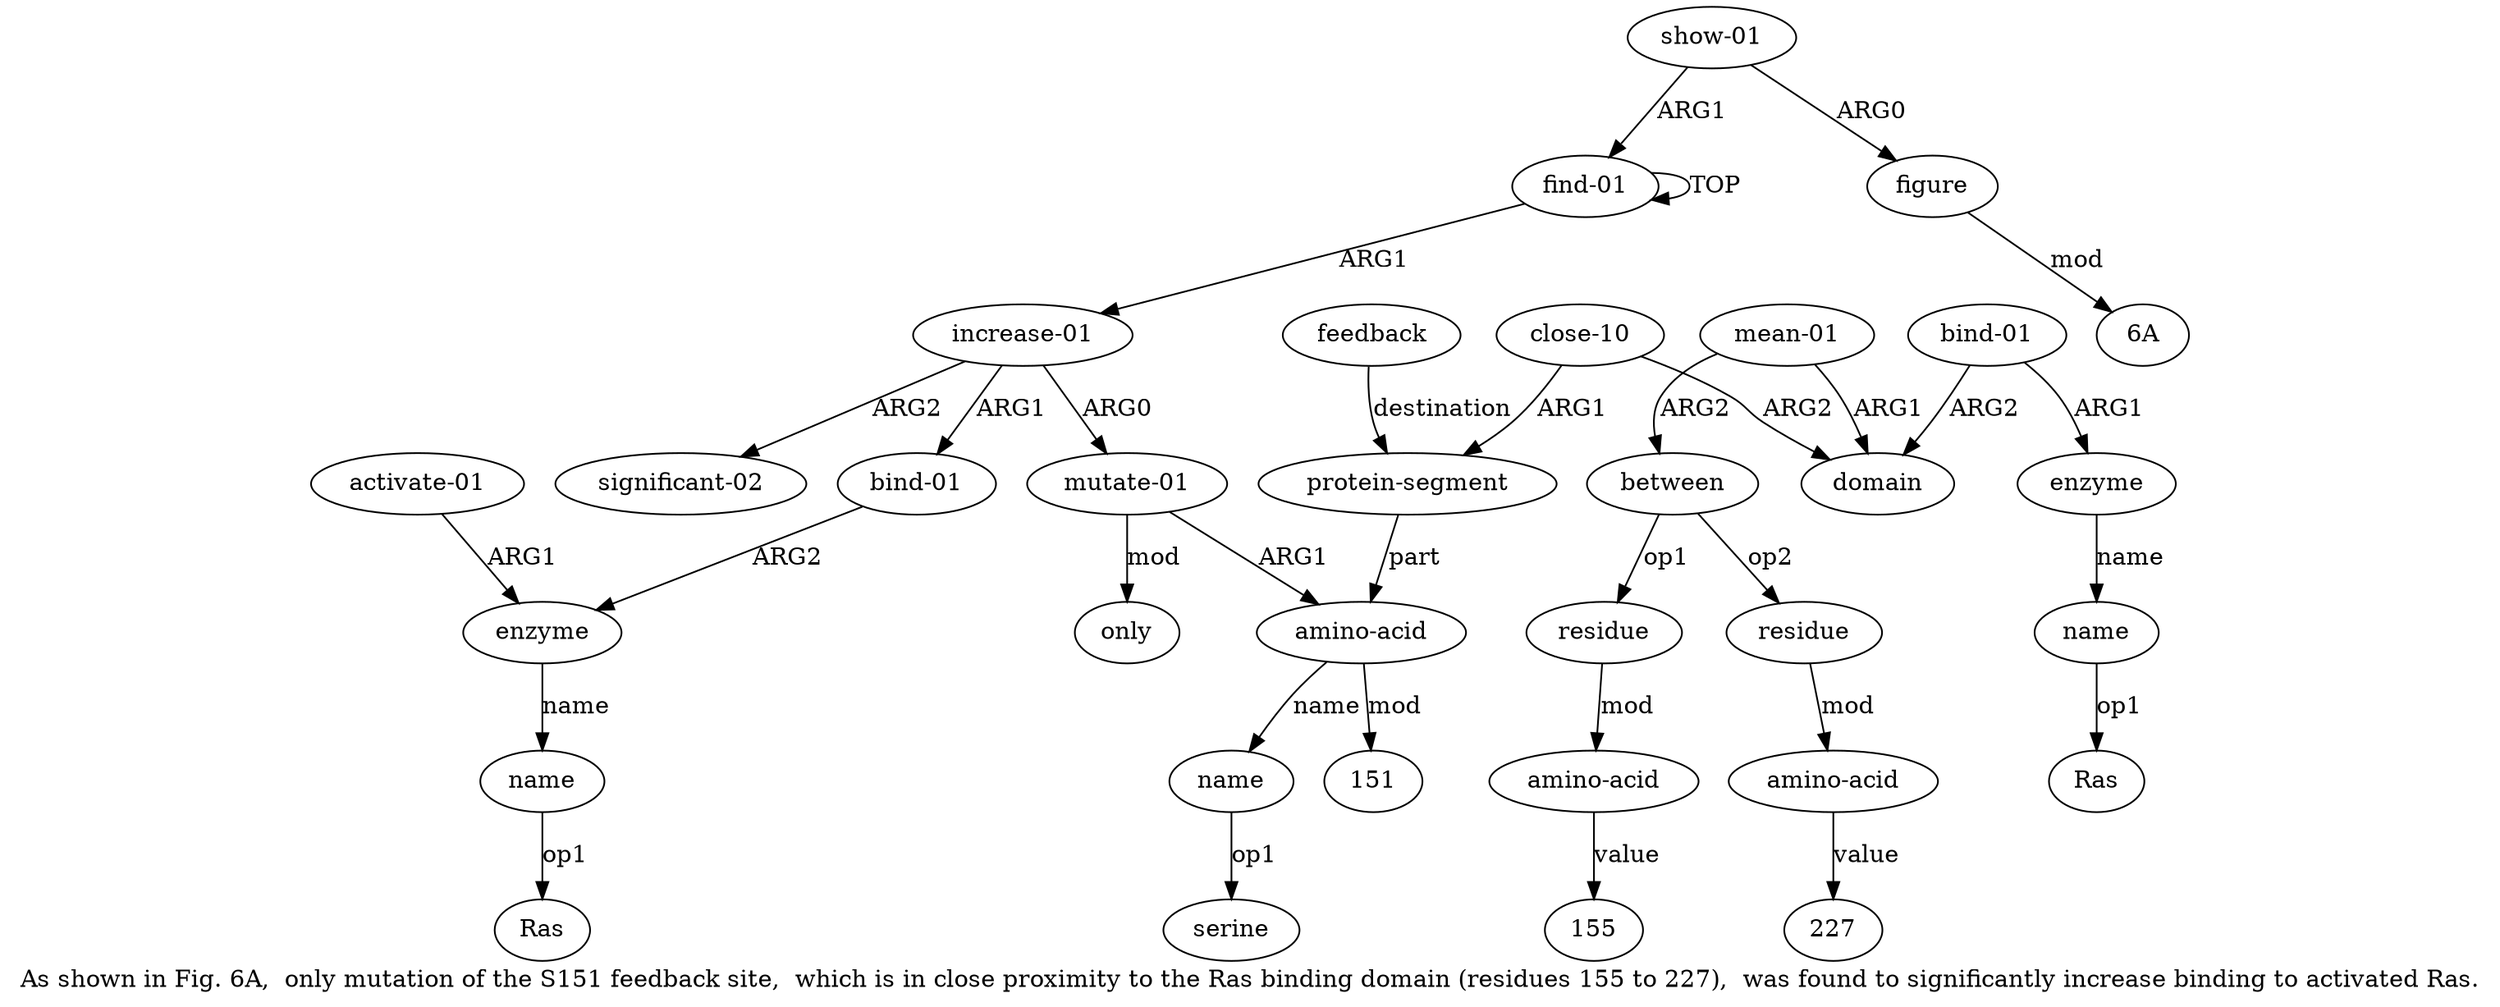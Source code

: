 digraph  {
	graph [label="As shown in Fig. 6A,  only mutation of the S151 feedback site,  which is in close proximity to the Ras binding domain (residues \
155 to 227),  was found to significantly increase binding to activated Ras."];
	node [label="\N"];
	a20	 [color=black,
		gold_ind=20,
		gold_label=enzyme,
		label=enzyme,
		test_ind=20,
		test_label=enzyme];
	a21	 [color=black,
		gold_ind=21,
		gold_label=name,
		label=name,
		test_ind=21,
		test_label=name];
	a20 -> a21 [key=0,
	color=black,
	gold_label=name,
	label=name,
	test_label=name];
"a21 Ras" [color=black,
	gold_ind=-1,
	gold_label=Ras,
	label=Ras,
	test_ind=-1,
	test_label=Ras];
a21 -> "a21 Ras" [key=0,
color=black,
gold_label=op1,
label=op1,
test_label=op1];
a22 [color=black,
gold_ind=22,
gold_label="activate-01",
label="activate-01",
test_ind=22,
test_label="activate-01"];
a22 -> a20 [key=0,
color=black,
gold_label=ARG1,
label=ARG1,
test_label=ARG1];
a23 [color=black,
gold_ind=23,
gold_label="significant-02",
label="significant-02",
test_ind=23,
test_label="significant-02"];
a24 [color=black,
gold_ind=24,
gold_label="show-01",
label="show-01",
test_ind=24,
test_label="show-01"];
a25 [color=black,
gold_ind=25,
gold_label=figure,
label=figure,
test_ind=25,
test_label=figure];
a24 -> a25 [key=0,
color=black,
gold_label=ARG0,
label=ARG0,
test_label=ARG0];
a0 [color=black,
gold_ind=0,
gold_label="find-01",
label="find-01",
test_ind=0,
test_label="find-01"];
a24 -> a0 [key=0,
color=black,
gold_label=ARG1,
label=ARG1,
test_label=ARG1];
"a25 6A" [color=black,
gold_ind=-1,
gold_label="6A",
label="6A",
test_ind=-1,
test_label="6A"];
a25 -> "a25 6A" [key=0,
color=black,
gold_label=mod,
label=mod,
test_label=mod];
"a3 151" [color=black,
gold_ind=-1,
gold_label=151,
label=151,
test_ind=-1,
test_label=151];
"a17 227" [color=black,
gold_ind=-1,
gold_label=227,
label=227,
test_ind=-1,
test_label=227];
a15 [color=black,
gold_ind=15,
gold_label="amino-acid",
label="amino-acid",
test_ind=15,
test_label="amino-acid"];
"a15 155" [color=black,
gold_ind=-1,
gold_label=155,
label=155,
test_ind=-1,
test_label=155];
a15 -> "a15 155" [key=0,
color=black,
gold_label=value,
label=value,
test_label=value];
a14 [color=black,
gold_ind=14,
gold_label=residue,
label=residue,
test_ind=14,
test_label=residue];
a14 -> a15 [key=0,
color=black,
gold_label=mod,
label=mod,
test_label=mod];
a17 [color=black,
gold_ind=17,
gold_label="amino-acid",
label="amino-acid",
test_ind=17,
test_label="amino-acid"];
a17 -> "a17 227" [key=0,
color=black,
gold_label=value,
label=value,
test_label=value];
a16 [color=black,
gold_ind=16,
gold_label=residue,
label=residue,
test_ind=16,
test_label=residue];
a16 -> a17 [key=0,
color=black,
gold_label=mod,
label=mod,
test_label=mod];
a11 [color=black,
gold_ind=11,
gold_label=name,
label=name,
test_ind=11,
test_label=name];
"a11 Ras" [color=black,
gold_ind=-1,
gold_label=Ras,
label=Ras,
test_ind=-1,
test_label=Ras];
a11 -> "a11 Ras" [key=0,
color=black,
gold_label=op1,
label=op1,
test_label=op1];
a10 [color=black,
gold_ind=10,
gold_label=enzyme,
label=enzyme,
test_ind=10,
test_label=enzyme];
a10 -> a11 [key=0,
color=black,
gold_label=name,
label=name,
test_label=name];
a13 [color=black,
gold_ind=13,
gold_label=between,
label=between,
test_ind=13,
test_label=between];
a13 -> a14 [key=0,
color=black,
gold_label=op1,
label=op1,
test_label=op1];
a13 -> a16 [key=0,
color=black,
gold_label=op2,
label=op2,
test_label=op2];
a12 [color=black,
gold_ind=12,
gold_label="mean-01",
label="mean-01",
test_ind=12,
test_label="mean-01"];
a12 -> a13 [key=0,
color=black,
gold_label=ARG2,
label=ARG2,
test_label=ARG2];
a8 [color=black,
gold_ind=8,
gold_label=domain,
label=domain,
test_ind=8,
test_label=domain];
a12 -> a8 [key=0,
color=black,
gold_label=ARG1,
label=ARG1,
test_label=ARG1];
a19 [color=black,
gold_ind=19,
gold_label="bind-01",
label="bind-01",
test_ind=19,
test_label="bind-01"];
a19 -> a20 [key=0,
color=black,
gold_label=ARG2,
label=ARG2,
test_label=ARG2];
a18 [color=black,
gold_ind=18,
gold_label=only,
label=only,
test_ind=18,
test_label=only];
a1 [color=black,
gold_ind=1,
gold_label="increase-01",
label="increase-01",
test_ind=1,
test_label="increase-01"];
a1 -> a23 [key=0,
color=black,
gold_label=ARG2,
label=ARG2,
test_label=ARG2];
a1 -> a19 [key=0,
color=black,
gold_label=ARG1,
label=ARG1,
test_label=ARG1];
a2 [color=black,
gold_ind=2,
gold_label="mutate-01",
label="mutate-01",
test_ind=2,
test_label="mutate-01"];
a1 -> a2 [key=0,
color=black,
gold_label=ARG0,
label=ARG0,
test_label=ARG0];
a0 -> a1 [key=0,
color=black,
gold_label=ARG1,
label=ARG1,
test_label=ARG1];
a0 -> a0 [key=0,
color=black,
gold_label=TOP,
label=TOP,
test_label=TOP];
a3 [color=black,
gold_ind=3,
gold_label="amino-acid",
label="amino-acid",
test_ind=3,
test_label="amino-acid"];
a3 -> "a3 151" [key=0,
color=black,
gold_label=mod,
label=mod,
test_label=mod];
a4 [color=black,
gold_ind=4,
gold_label=name,
label=name,
test_ind=4,
test_label=name];
a3 -> a4 [key=0,
color=black,
gold_label=name,
label=name,
test_label=name];
a2 -> a18 [key=0,
color=black,
gold_label=mod,
label=mod,
test_label=mod];
a2 -> a3 [key=0,
color=black,
gold_label=ARG1,
label=ARG1,
test_label=ARG1];
a5 [color=black,
gold_ind=5,
gold_label="protein-segment",
label="protein-segment",
test_ind=5,
test_label="protein-segment"];
a5 -> a3 [key=0,
color=black,
gold_label=part,
label=part,
test_label=part];
"a4 serine" [color=black,
gold_ind=-1,
gold_label=serine,
label=serine,
test_ind=-1,
test_label=serine];
a4 -> "a4 serine" [key=0,
color=black,
gold_label=op1,
label=op1,
test_label=op1];
a7 [color=black,
gold_ind=7,
gold_label="close-10",
label="close-10",
test_ind=7,
test_label="close-10"];
a7 -> a5 [key=0,
color=black,
gold_label=ARG1,
label=ARG1,
test_label=ARG1];
a7 -> a8 [key=0,
color=black,
gold_label=ARG2,
label=ARG2,
test_label=ARG2];
a6 [color=black,
gold_ind=6,
gold_label=feedback,
label=feedback,
test_ind=6,
test_label=feedback];
a6 -> a5 [key=0,
color=black,
gold_label=destination,
label=destination,
test_label=destination];
a9 [color=black,
gold_ind=9,
gold_label="bind-01",
label="bind-01",
test_ind=9,
test_label="bind-01"];
a9 -> a10 [key=0,
color=black,
gold_label=ARG1,
label=ARG1,
test_label=ARG1];
a9 -> a8 [key=0,
color=black,
gold_label=ARG2,
label=ARG2,
test_label=ARG2];
}
